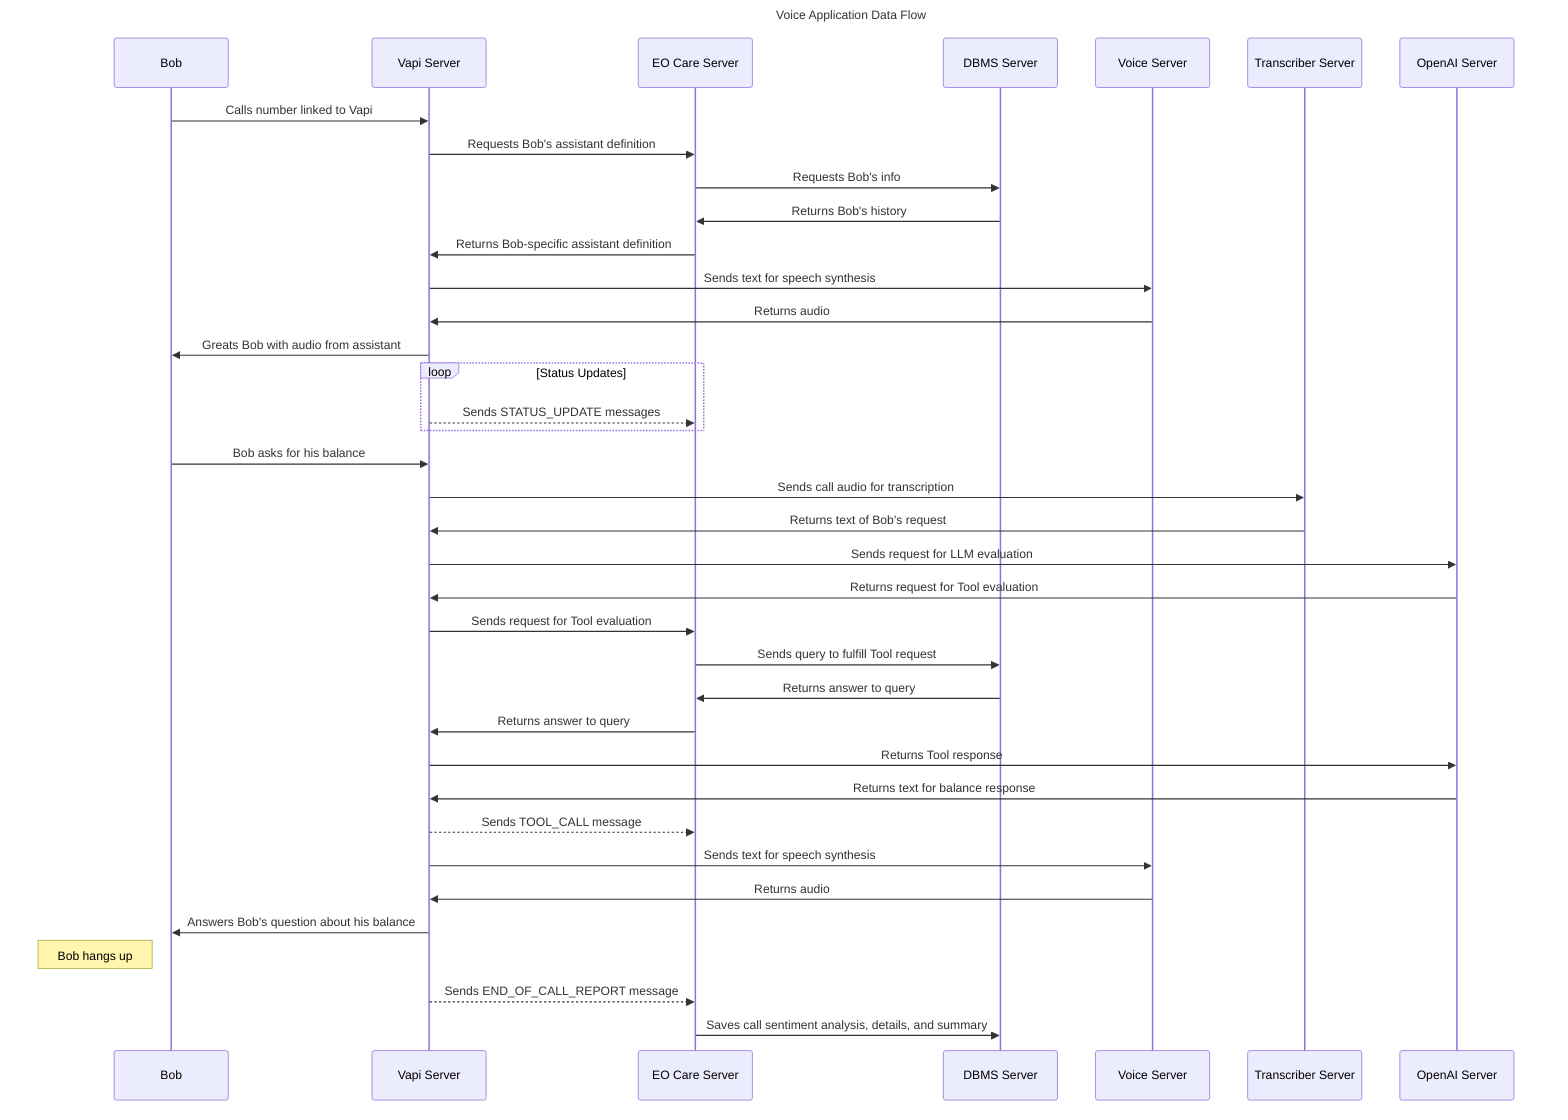 sequenceDiagram
    title Voice Application Data Flow
    participant Bob
    participant Vapi Server
    Bob ->> Vapi Server: Calls number linked to Vapi
    Vapi Server ->> EO Care Server: Requests Bob's assistant definition
    EO Care Server ->> DBMS Server: Requests Bob's info
    DBMS Server ->> EO Care Server: Returns Bob's history
    EO Care Server ->> Vapi Server: Returns Bob-specific assistant definition
    Vapi Server ->> Voice Server: Sends text for speech synthesis
    Voice Server ->> Vapi Server: Returns audio
    Vapi Server ->> Bob: Greats Bob with audio from assistant

    loop Status Updates
        Vapi Server -->> EO Care Server: Sends STATUS_UPDATE messages
    end

    Bob ->> Vapi Server: Bob asks for his balance
    Vapi Server ->> Transcriber Server: Sends call audio for transcription
    Transcriber Server ->> Vapi Server: Returns text of Bob's request
    Vapi Server ->> OpenAI Server: Sends request for LLM evaluation
    OpenAI Server ->> Vapi Server: Returns request for Tool evaluation
    Vapi Server ->> EO Care Server: Sends request for Tool evaluation
    EO Care Server ->> DBMS Server: Sends query to fulfill Tool request
    DBMS Server ->> EO Care Server: Returns answer to query
    EO Care Server ->> Vapi Server: Returns answer to query
    Vapi Server ->> OpenAI Server: Returns Tool response
    OpenAI Server ->> Vapi Server: Returns text for balance response
    Vapi Server -->> EO Care Server: Sends TOOL_CALL message
    Vapi Server ->> Voice Server: Sends text for speech synthesis
    Voice Server ->> Vapi Server: Returns audio
    Vapi Server ->> Bob: Answers Bob's question about his balance
    Note left of Bob: Bob hangs up
    Vapi Server -->> EO Care Server: Sends END_OF_CALL_REPORT message
    EO Care Server ->> DBMS Server: Saves call sentiment analysis, details, and summary